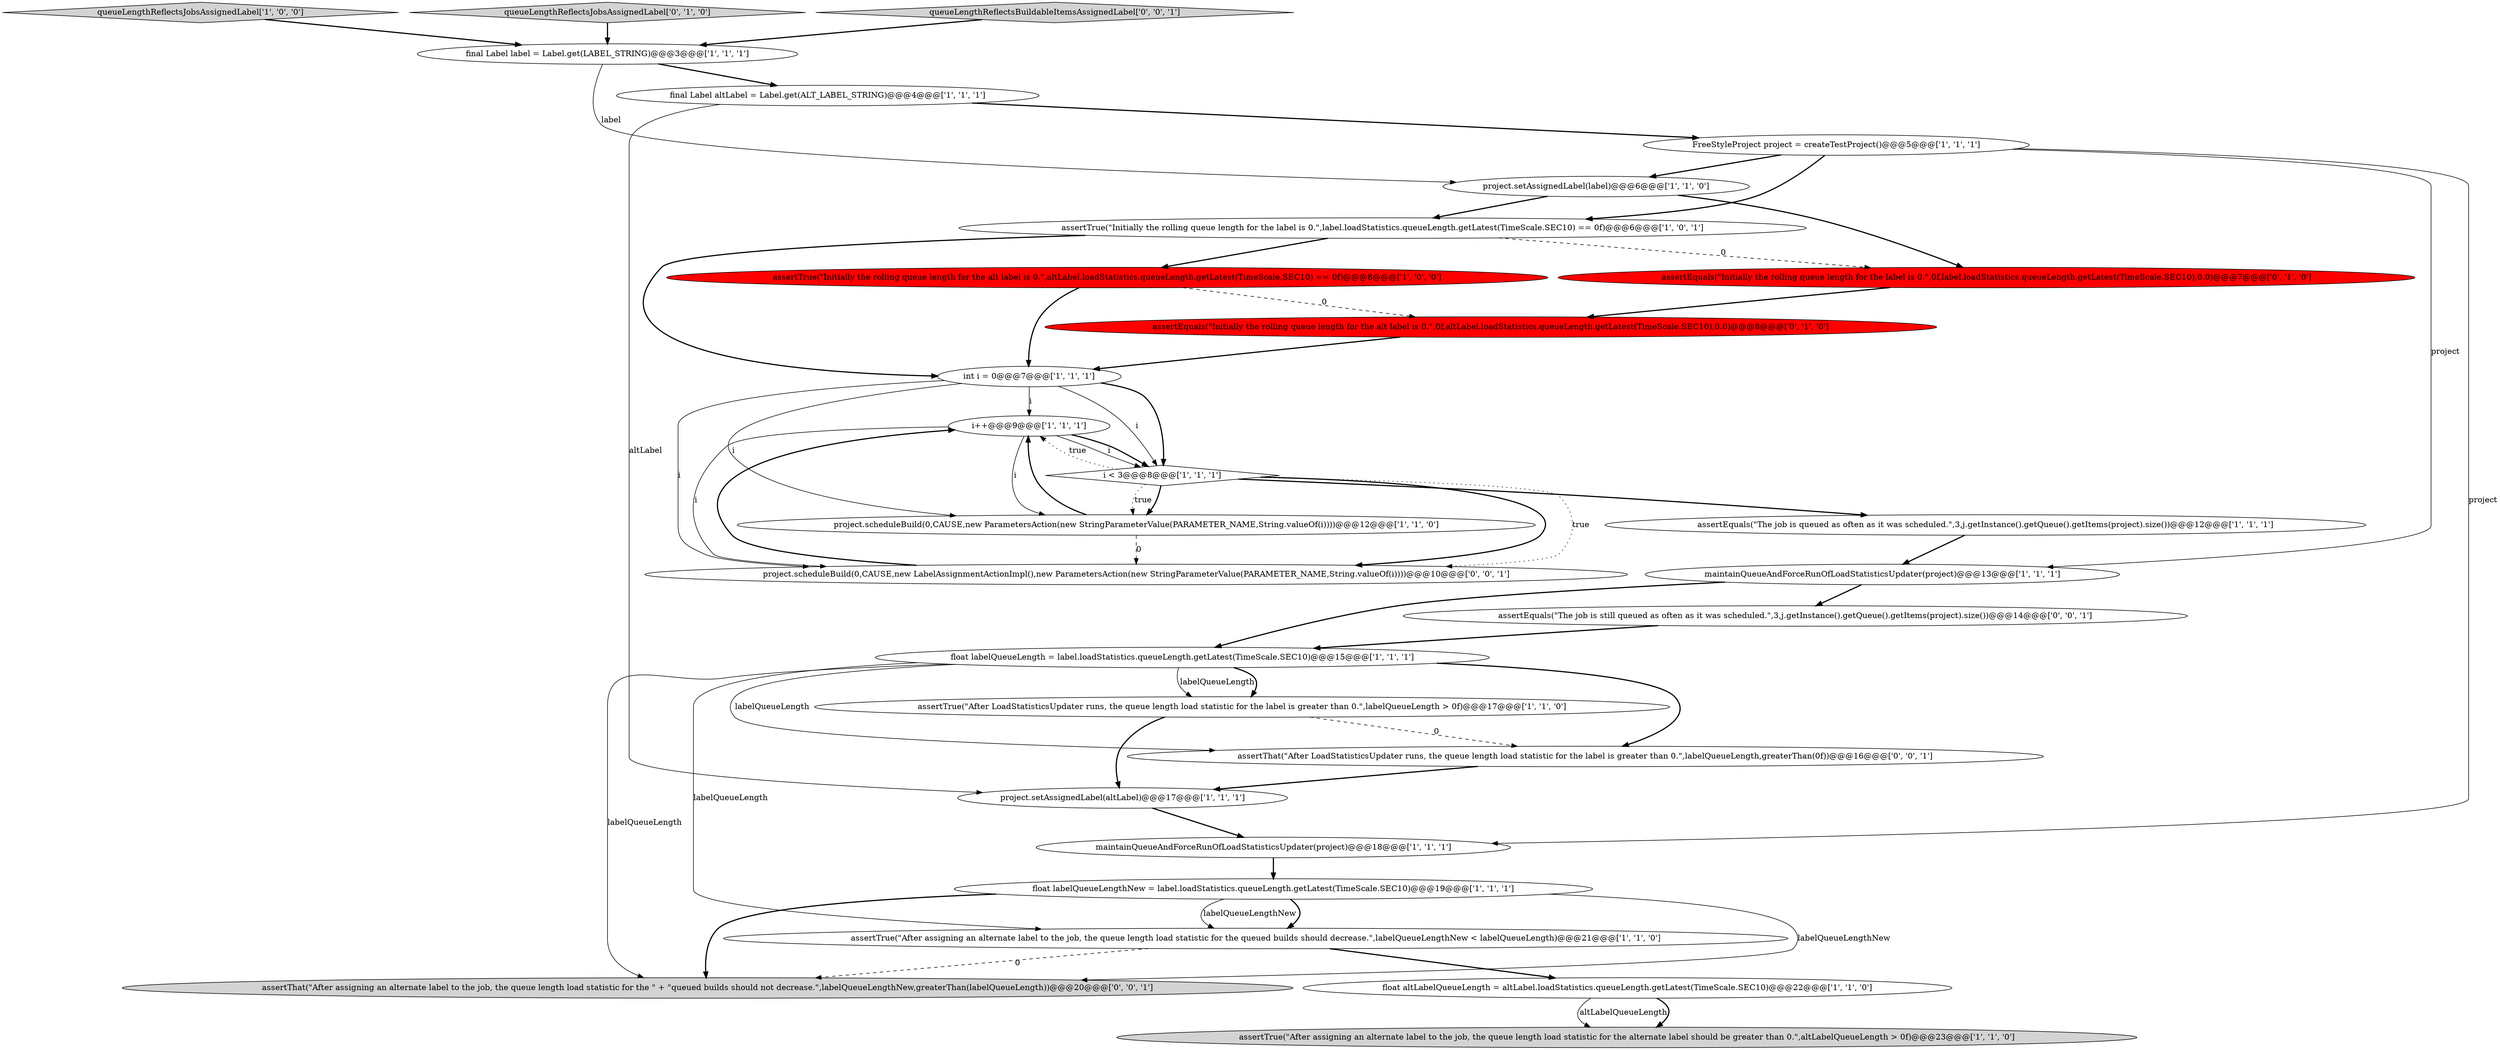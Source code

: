 digraph {
21 [style = filled, label = "assertEquals(\"Initially the rolling queue length for the alt label is 0.\",0f,altLabel.loadStatistics.queueLength.getLatest(TimeScale.SEC10),0.0)@@@8@@@['0', '1', '0']", fillcolor = red, shape = ellipse image = "AAA1AAABBB2BBB"];
2 [style = filled, label = "i++@@@9@@@['1', '1', '1']", fillcolor = white, shape = ellipse image = "AAA0AAABBB1BBB"];
17 [style = filled, label = "maintainQueueAndForceRunOfLoadStatisticsUpdater(project)@@@18@@@['1', '1', '1']", fillcolor = white, shape = ellipse image = "AAA0AAABBB1BBB"];
15 [style = filled, label = "float labelQueueLength = label.loadStatistics.queueLength.getLatest(TimeScale.SEC10)@@@15@@@['1', '1', '1']", fillcolor = white, shape = ellipse image = "AAA0AAABBB1BBB"];
20 [style = filled, label = "assertEquals(\"The job is queued as often as it was scheduled.\",3,j.getInstance().getQueue().getItems(project).size())@@@12@@@['1', '1', '1']", fillcolor = white, shape = ellipse image = "AAA0AAABBB1BBB"];
26 [style = filled, label = "assertEquals(\"The job is still queued as often as it was scheduled.\",3,j.getInstance().getQueue().getItems(project).size())@@@14@@@['0', '0', '1']", fillcolor = white, shape = ellipse image = "AAA0AAABBB3BBB"];
8 [style = filled, label = "i < 3@@@8@@@['1', '1', '1']", fillcolor = white, shape = diamond image = "AAA0AAABBB1BBB"];
10 [style = filled, label = "float altLabelQueueLength = altLabel.loadStatistics.queueLength.getLatest(TimeScale.SEC10)@@@22@@@['1', '1', '0']", fillcolor = white, shape = ellipse image = "AAA0AAABBB1BBB"];
3 [style = filled, label = "project.scheduleBuild(0,CAUSE,new ParametersAction(new StringParameterValue(PARAMETER_NAME,String.valueOf(i))))@@@12@@@['1', '1', '0']", fillcolor = white, shape = ellipse image = "AAA0AAABBB1BBB"];
4 [style = filled, label = "maintainQueueAndForceRunOfLoadStatisticsUpdater(project)@@@13@@@['1', '1', '1']", fillcolor = white, shape = ellipse image = "AAA0AAABBB1BBB"];
7 [style = filled, label = "queueLengthReflectsJobsAssignedLabel['1', '0', '0']", fillcolor = lightgray, shape = diamond image = "AAA0AAABBB1BBB"];
12 [style = filled, label = "assertTrue(\"Initially the rolling queue length for the label is 0.\",label.loadStatistics.queueLength.getLatest(TimeScale.SEC10) == 0f)@@@6@@@['1', '0', '1']", fillcolor = white, shape = ellipse image = "AAA0AAABBB1BBB"];
1 [style = filled, label = "assertTrue(\"Initially the rolling queue length for the alt label is 0.\",altLabel.loadStatistics.queueLength.getLatest(TimeScale.SEC10) == 0f)@@@8@@@['1', '0', '0']", fillcolor = red, shape = ellipse image = "AAA1AAABBB1BBB"];
28 [style = filled, label = "assertThat(\"After LoadStatisticsUpdater runs, the queue length load statistic for the label is greater than 0.\",labelQueueLength,greaterThan(0f))@@@16@@@['0', '0', '1']", fillcolor = white, shape = ellipse image = "AAA0AAABBB3BBB"];
18 [style = filled, label = "project.setAssignedLabel(altLabel)@@@17@@@['1', '1', '1']", fillcolor = white, shape = ellipse image = "AAA0AAABBB1BBB"];
13 [style = filled, label = "final Label label = Label.get(LABEL_STRING)@@@3@@@['1', '1', '1']", fillcolor = white, shape = ellipse image = "AAA0AAABBB1BBB"];
14 [style = filled, label = "FreeStyleProject project = createTestProject()@@@5@@@['1', '1', '1']", fillcolor = white, shape = ellipse image = "AAA0AAABBB1BBB"];
22 [style = filled, label = "queueLengthReflectsJobsAssignedLabel['0', '1', '0']", fillcolor = lightgray, shape = diamond image = "AAA0AAABBB2BBB"];
19 [style = filled, label = "project.setAssignedLabel(label)@@@6@@@['1', '1', '0']", fillcolor = white, shape = ellipse image = "AAA0AAABBB1BBB"];
23 [style = filled, label = "assertEquals(\"Initially the rolling queue length for the label is 0.\",0f,label.loadStatistics.queueLength.getLatest(TimeScale.SEC10),0.0)@@@7@@@['0', '1', '0']", fillcolor = red, shape = ellipse image = "AAA1AAABBB2BBB"];
11 [style = filled, label = "final Label altLabel = Label.get(ALT_LABEL_STRING)@@@4@@@['1', '1', '1']", fillcolor = white, shape = ellipse image = "AAA0AAABBB1BBB"];
9 [style = filled, label = "assertTrue(\"After LoadStatisticsUpdater runs, the queue length load statistic for the label is greater than 0.\",labelQueueLength > 0f)@@@17@@@['1', '1', '0']", fillcolor = white, shape = ellipse image = "AAA0AAABBB1BBB"];
25 [style = filled, label = "assertThat(\"After assigning an alternate label to the job, the queue length load statistic for the \" + \"queued builds should not decrease.\",labelQueueLengthNew,greaterThan(labelQueueLength))@@@20@@@['0', '0', '1']", fillcolor = lightgray, shape = ellipse image = "AAA0AAABBB3BBB"];
24 [style = filled, label = "queueLengthReflectsBuildableItemsAssignedLabel['0', '0', '1']", fillcolor = lightgray, shape = diamond image = "AAA0AAABBB3BBB"];
27 [style = filled, label = "project.scheduleBuild(0,CAUSE,new LabelAssignmentActionImpl(),new ParametersAction(new StringParameterValue(PARAMETER_NAME,String.valueOf(i))))@@@10@@@['0', '0', '1']", fillcolor = white, shape = ellipse image = "AAA0AAABBB3BBB"];
6 [style = filled, label = "assertTrue(\"After assigning an alternate label to the job, the queue length load statistic for the queued builds should decrease.\",labelQueueLengthNew < labelQueueLength)@@@21@@@['1', '1', '0']", fillcolor = white, shape = ellipse image = "AAA0AAABBB1BBB"];
16 [style = filled, label = "float labelQueueLengthNew = label.loadStatistics.queueLength.getLatest(TimeScale.SEC10)@@@19@@@['1', '1', '1']", fillcolor = white, shape = ellipse image = "AAA0AAABBB1BBB"];
5 [style = filled, label = "int i = 0@@@7@@@['1', '1', '1']", fillcolor = white, shape = ellipse image = "AAA0AAABBB1BBB"];
0 [style = filled, label = "assertTrue(\"After assigning an alternate label to the job, the queue length load statistic for the alternate label should be greater than 0.\",altLabelQueueLength > 0f)@@@23@@@['1', '1', '0']", fillcolor = lightgray, shape = ellipse image = "AAA0AAABBB1BBB"];
1->5 [style = bold, label=""];
7->13 [style = bold, label=""];
5->8 [style = bold, label=""];
28->18 [style = bold, label=""];
12->23 [style = dashed, label="0"];
12->5 [style = bold, label=""];
19->12 [style = bold, label=""];
11->14 [style = bold, label=""];
5->3 [style = solid, label="i"];
8->2 [style = dotted, label="true"];
16->6 [style = bold, label=""];
5->2 [style = solid, label="i"];
3->27 [style = dashed, label="0"];
9->28 [style = dashed, label="0"];
4->15 [style = bold, label=""];
8->3 [style = bold, label=""];
18->17 [style = bold, label=""];
4->26 [style = bold, label=""];
13->19 [style = solid, label="label"];
14->4 [style = solid, label="project"];
14->19 [style = bold, label=""];
16->25 [style = bold, label=""];
15->9 [style = solid, label="labelQueueLength"];
2->27 [style = solid, label="i"];
1->21 [style = dashed, label="0"];
12->1 [style = bold, label=""];
13->11 [style = bold, label=""];
2->3 [style = solid, label="i"];
8->3 [style = dotted, label="true"];
2->8 [style = solid, label="i"];
10->0 [style = solid, label="altLabelQueueLength"];
20->4 [style = bold, label=""];
15->28 [style = solid, label="labelQueueLength"];
21->5 [style = bold, label=""];
8->20 [style = bold, label=""];
9->18 [style = bold, label=""];
11->18 [style = solid, label="altLabel"];
3->2 [style = bold, label=""];
23->21 [style = bold, label=""];
15->28 [style = bold, label=""];
16->6 [style = solid, label="labelQueueLengthNew"];
15->6 [style = solid, label="labelQueueLength"];
15->9 [style = bold, label=""];
15->25 [style = solid, label="labelQueueLength"];
6->25 [style = dashed, label="0"];
19->23 [style = bold, label=""];
6->10 [style = bold, label=""];
14->12 [style = bold, label=""];
10->0 [style = bold, label=""];
26->15 [style = bold, label=""];
5->27 [style = solid, label="i"];
16->25 [style = solid, label="labelQueueLengthNew"];
8->27 [style = dotted, label="true"];
8->27 [style = bold, label=""];
14->17 [style = solid, label="project"];
27->2 [style = bold, label=""];
22->13 [style = bold, label=""];
17->16 [style = bold, label=""];
2->8 [style = bold, label=""];
24->13 [style = bold, label=""];
5->8 [style = solid, label="i"];
}
